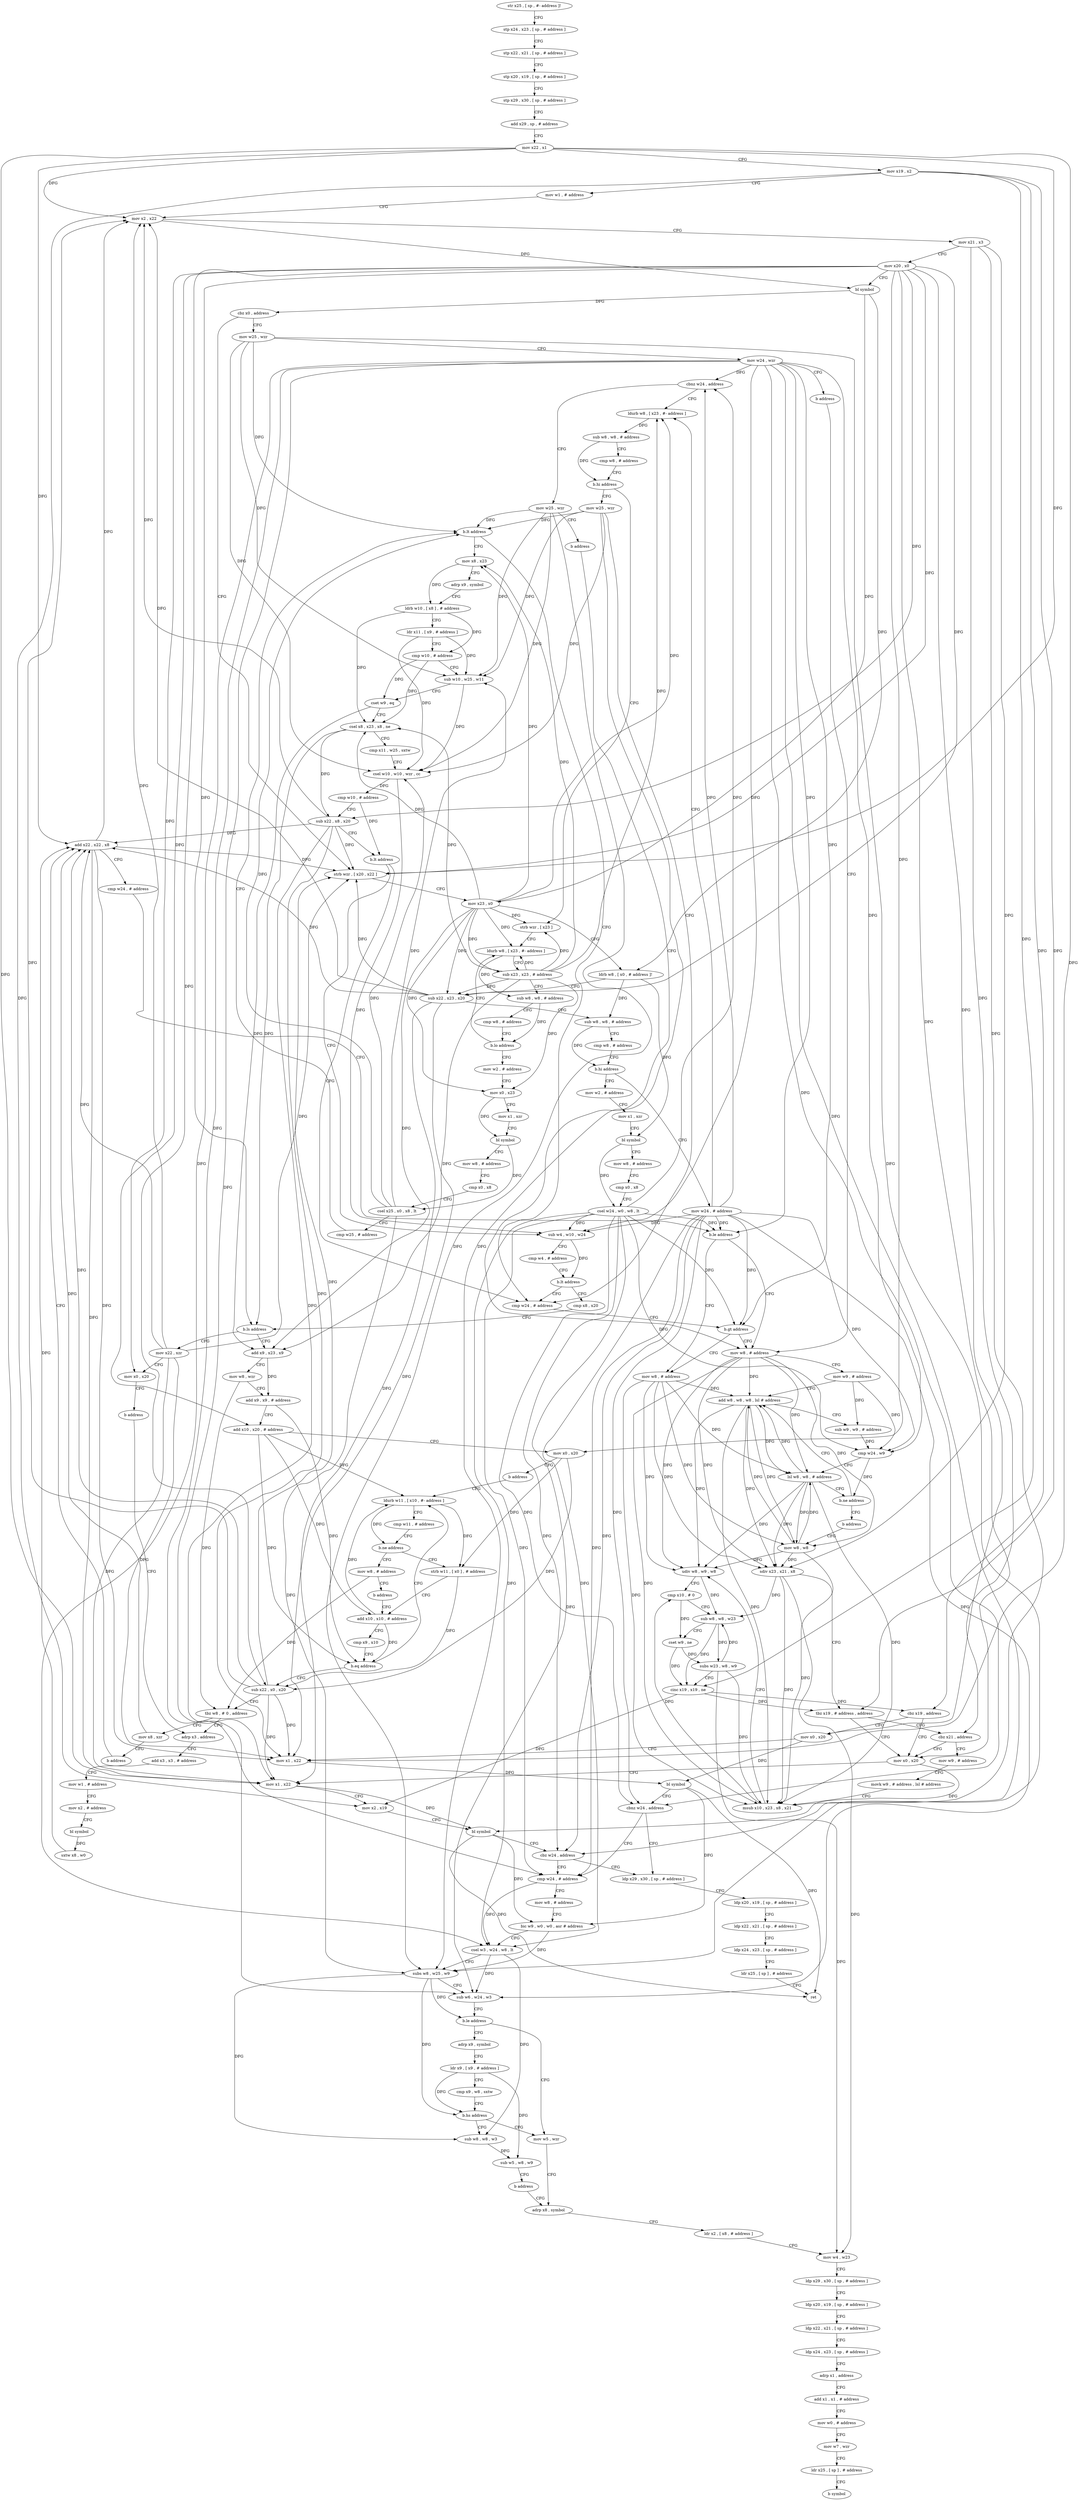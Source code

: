 digraph "func" {
"4209240" [label = "str x25 , [ sp , #- address ]!" ]
"4209244" [label = "stp x24 , x23 , [ sp , # address ]" ]
"4209248" [label = "stp x22 , x21 , [ sp , # address ]" ]
"4209252" [label = "stp x20 , x19 , [ sp , # address ]" ]
"4209256" [label = "stp x29 , x30 , [ sp , # address ]" ]
"4209260" [label = "add x29 , sp , # address" ]
"4209264" [label = "mov x22 , x1" ]
"4209268" [label = "mov x19 , x2" ]
"4209272" [label = "mov w1 , # address" ]
"4209276" [label = "mov x2 , x22" ]
"4209280" [label = "mov x21 , x3" ]
"4209284" [label = "mov x20 , x0" ]
"4209288" [label = "bl symbol" ]
"4209292" [label = "cbz x0 , address" ]
"4209360" [label = "mov w25 , wzr" ]
"4209296" [label = "strb wzr , [ x20 , x22 ]" ]
"4209364" [label = "mov w24 , wzr" ]
"4209368" [label = "b address" ]
"4209560" [label = "mov w8 , # address" ]
"4209300" [label = "mov x23 , x0" ]
"4209304" [label = "ldrb w8 , [ x0 , # address ]!" ]
"4209308" [label = "sub x22 , x23 , x20" ]
"4209312" [label = "sub w8 , w8 , # address" ]
"4209316" [label = "cmp w8 , # address" ]
"4209320" [label = "b.hi address" ]
"4209372" [label = "mov w24 , # address" ]
"4209324" [label = "mov w2 , # address" ]
"4209564" [label = "mov w9 , # address" ]
"4209568" [label = "add w8 , w8 , w8 , lsl # address" ]
"4209376" [label = "ldurb w8 , [ x23 , #- address ]" ]
"4209328" [label = "mov x1 , xzr" ]
"4209332" [label = "bl symbol" ]
"4209336" [label = "mov w8 , # address" ]
"4209340" [label = "cmp x0 , x8" ]
"4209344" [label = "csel w24 , w0 , w8 , lt" ]
"4209348" [label = "cbnz w24 , address" ]
"4209352" [label = "mov w25 , wzr" ]
"4209572" [label = "sub w9 , w9 , # address" ]
"4209576" [label = "cmp w24 , w9" ]
"4209580" [label = "lsl w8 , w8 , # address" ]
"4209584" [label = "b.ne address" ]
"4209588" [label = "b address" ]
"4209696" [label = "mov w8 , w8" ]
"4209548" [label = "mov w25 , wzr" ]
"4209552" [label = "cmp w24 , # address" ]
"4209392" [label = "strb wzr , [ x23 ]" ]
"4209396" [label = "ldurb w8 , [ x23 , #- address ]" ]
"4209380" [label = "sub w8 , w8 , # address" ]
"4209384" [label = "cmp w8 , # address" ]
"4209388" [label = "b.hi address" ]
"4209356" [label = "b address" ]
"4209700" [label = "sdiv x23 , x21 , x8" ]
"4209704" [label = "tbz x19 , # address , address" ]
"4209752" [label = "mov x0 , x20" ]
"4209708" [label = "cbz x21 , address" ]
"4209692" [label = "mov w8 , # address" ]
"4209400" [label = "sub x23 , x23 , # address" ]
"4209404" [label = "sub w8 , w8 , # address" ]
"4209408" [label = "cmp w8 , # address" ]
"4209412" [label = "b.lo address" ]
"4209416" [label = "mov w2 , # address" ]
"4209420" [label = "mov x0 , x23" ]
"4209424" [label = "mov x1 , xzr" ]
"4209428" [label = "bl symbol" ]
"4209432" [label = "mov w8 , # address" ]
"4209436" [label = "cmp x0 , x8" ]
"4209440" [label = "csel x25 , x0 , x8 , lt" ]
"4209444" [label = "cmp w25 , # address" ]
"4209448" [label = "b.lt address" ]
"4209452" [label = "mov x8 , x23" ]
"4209756" [label = "mov x1 , x22" ]
"4209760" [label = "mov x2 , x19" ]
"4209764" [label = "bl symbol" ]
"4209768" [label = "cbz w24 , address" ]
"4209900" [label = "ldp x29 , x30 , [ sp , # address ]" ]
"4209772" [label = "cmp w24 , # address" ]
"4209712" [label = "mov w9 , # address" ]
"4209556" [label = "b.gt address" ]
"4209456" [label = "adrp x9 , symbol" ]
"4209460" [label = "ldrb w10 , [ x8 ] , # address" ]
"4209464" [label = "ldr x11 , [ x9 , # address ]" ]
"4209468" [label = "cmp w10 , # address" ]
"4209472" [label = "sub w10 , w25 , w11" ]
"4209476" [label = "cset w9 , eq" ]
"4209480" [label = "csel x8 , x23 , x8 , ne" ]
"4209484" [label = "cmp x11 , w25 , sxtw" ]
"4209488" [label = "csel w10 , w10 , wzr , cc" ]
"4209492" [label = "cmp w10 , # address" ]
"4209496" [label = "sub x22 , x8 , x20" ]
"4209500" [label = "b.lt address" ]
"4209504" [label = "sub w4 , w10 , w24" ]
"4209904" [label = "ldp x20 , x19 , [ sp , # address ]" ]
"4209908" [label = "ldp x22 , x21 , [ sp , # address ]" ]
"4209912" [label = "ldp x24 , x23 , [ sp , # address ]" ]
"4209916" [label = "ldr x25 , [ sp ] , # address" ]
"4209920" [label = "ret" ]
"4209776" [label = "mov w8 , # address" ]
"4209780" [label = "bic w9 , w0 , w0 , asr # address" ]
"4209784" [label = "csel w3 , w24 , w8 , lt" ]
"4209788" [label = "subs w8 , w25 , w9" ]
"4209792" [label = "sub w6 , w24 , w3" ]
"4209796" [label = "b.le address" ]
"4209828" [label = "mov w5 , wzr" ]
"4209800" [label = "adrp x9 , symbol" ]
"4209716" [label = "movk w9 , # address , lsl # address" ]
"4209720" [label = "msub x10 , x23 , x8 , x21" ]
"4209724" [label = "udiv w8 , w9 , w8" ]
"4209728" [label = "cmp x10 , # 0" ]
"4209732" [label = "sub w8 , w8 , w23" ]
"4209736" [label = "cset w9 , ne" ]
"4209740" [label = "subs w23 , w8 , w9" ]
"4209744" [label = "cinc x19 , x19 , ne" ]
"4209748" [label = "cbz x19 , address" ]
"4209884" [label = "mov x0 , x20" ]
"4209508" [label = "cmp w4 , # address" ]
"4209512" [label = "b.lt address" ]
"4209516" [label = "cmp x8 , x20" ]
"4209832" [label = "adrp x8 , symbol" ]
"4209804" [label = "ldr x9 , [ x9 , # address ]" ]
"4209808" [label = "cmp x9 , w8 , sxtw" ]
"4209812" [label = "b.hs address" ]
"4209816" [label = "sub w8 , w8 , w3" ]
"4209888" [label = "mov x1 , x22" ]
"4209892" [label = "bl symbol" ]
"4209896" [label = "cbnz w24 , address" ]
"4209520" [label = "b.ls address" ]
"4209628" [label = "mov x22 , xzr" ]
"4209524" [label = "add x9 , x23 , x9" ]
"4209820" [label = "sub w5 , w8 , w9" ]
"4209824" [label = "b address" ]
"4209632" [label = "mov x0 , x20" ]
"4209636" [label = "b address" ]
"4209656" [label = "adrp x3 , address" ]
"4209528" [label = "mov w8 , wzr" ]
"4209532" [label = "add x9 , x9 , # address" ]
"4209536" [label = "add x10 , x20 , # address" ]
"4209540" [label = "mov x0 , x20" ]
"4209544" [label = "b address" ]
"4209608" [label = "ldurb w11 , [ x10 , #- address ]" ]
"4209836" [label = "ldr x2 , [ x8 , # address ]" ]
"4209840" [label = "mov w4 , w23" ]
"4209844" [label = "ldp x29 , x30 , [ sp , # address ]" ]
"4209848" [label = "ldp x20 , x19 , [ sp , # address ]" ]
"4209852" [label = "ldp x22 , x21 , [ sp , # address ]" ]
"4209856" [label = "ldp x24 , x23 , [ sp , # address ]" ]
"4209860" [label = "adrp x1 , address" ]
"4209864" [label = "add x1 , x1 , # address" ]
"4209868" [label = "mov w0 , # address" ]
"4209872" [label = "mov w7 , wzr" ]
"4209876" [label = "ldr x25 , [ sp ] , # address" ]
"4209880" [label = "b symbol" ]
"4209660" [label = "add x3 , x3 , # address" ]
"4209664" [label = "mov w1 , # address" ]
"4209668" [label = "mov x2 , # address" ]
"4209672" [label = "bl symbol" ]
"4209676" [label = "sxtw x8 , w0" ]
"4209680" [label = "add x22 , x22 , x8" ]
"4209612" [label = "cmp w11 , # address" ]
"4209616" [label = "b.ne address" ]
"4209592" [label = "strb w11 , [ x0 ] , # address" ]
"4209620" [label = "mov w8 , # address" ]
"4209596" [label = "add x10 , x10 , # address" ]
"4209624" [label = "b address" ]
"4209640" [label = "sub x22 , x0 , x20" ]
"4209644" [label = "tbz w8 , # 0 , address" ]
"4209648" [label = "mov x8 , xzr" ]
"4209600" [label = "cmp x9 , x10" ]
"4209604" [label = "b.eq address" ]
"4209652" [label = "b address" ]
"4209684" [label = "cmp w24 , # address" ]
"4209688" [label = "b.le address" ]
"4209240" -> "4209244" [ label = "CFG" ]
"4209244" -> "4209248" [ label = "CFG" ]
"4209248" -> "4209252" [ label = "CFG" ]
"4209252" -> "4209256" [ label = "CFG" ]
"4209256" -> "4209260" [ label = "CFG" ]
"4209260" -> "4209264" [ label = "CFG" ]
"4209264" -> "4209268" [ label = "CFG" ]
"4209264" -> "4209276" [ label = "DFG" ]
"4209264" -> "4209296" [ label = "DFG" ]
"4209264" -> "4209756" [ label = "DFG" ]
"4209264" -> "4209888" [ label = "DFG" ]
"4209264" -> "4209680" [ label = "DFG" ]
"4209268" -> "4209272" [ label = "CFG" ]
"4209268" -> "4209704" [ label = "DFG" ]
"4209268" -> "4209760" [ label = "DFG" ]
"4209268" -> "4209744" [ label = "DFG" ]
"4209268" -> "4209748" [ label = "DFG" ]
"4209272" -> "4209276" [ label = "CFG" ]
"4209276" -> "4209280" [ label = "CFG" ]
"4209276" -> "4209288" [ label = "DFG" ]
"4209280" -> "4209284" [ label = "CFG" ]
"4209280" -> "4209700" [ label = "DFG" ]
"4209280" -> "4209708" [ label = "DFG" ]
"4209280" -> "4209720" [ label = "DFG" ]
"4209284" -> "4209288" [ label = "CFG" ]
"4209284" -> "4209296" [ label = "DFG" ]
"4209284" -> "4209308" [ label = "DFG" ]
"4209284" -> "4209752" [ label = "DFG" ]
"4209284" -> "4209884" [ label = "DFG" ]
"4209284" -> "4209496" [ label = "DFG" ]
"4209284" -> "4209520" [ label = "DFG" ]
"4209284" -> "4209632" [ label = "DFG" ]
"4209284" -> "4209536" [ label = "DFG" ]
"4209284" -> "4209540" [ label = "DFG" ]
"4209284" -> "4209640" [ label = "DFG" ]
"4209288" -> "4209292" [ label = "DFG" ]
"4209288" -> "4209300" [ label = "DFG" ]
"4209288" -> "4209304" [ label = "DFG" ]
"4209292" -> "4209360" [ label = "CFG" ]
"4209292" -> "4209296" [ label = "CFG" ]
"4209360" -> "4209364" [ label = "CFG" ]
"4209360" -> "4209448" [ label = "DFG" ]
"4209360" -> "4209788" [ label = "DFG" ]
"4209360" -> "4209472" [ label = "DFG" ]
"4209360" -> "4209488" [ label = "DFG" ]
"4209296" -> "4209300" [ label = "CFG" ]
"4209364" -> "4209368" [ label = "CFG" ]
"4209364" -> "4209576" [ label = "DFG" ]
"4209364" -> "4209348" [ label = "DFG" ]
"4209364" -> "4209556" [ label = "DFG" ]
"4209364" -> "4209768" [ label = "DFG" ]
"4209364" -> "4209772" [ label = "DFG" ]
"4209364" -> "4209784" [ label = "DFG" ]
"4209364" -> "4209792" [ label = "DFG" ]
"4209364" -> "4209896" [ label = "DFG" ]
"4209364" -> "4209504" [ label = "DFG" ]
"4209364" -> "4209688" [ label = "DFG" ]
"4209368" -> "4209560" [ label = "CFG" ]
"4209560" -> "4209564" [ label = "CFG" ]
"4209560" -> "4209568" [ label = "DFG" ]
"4209560" -> "4209580" [ label = "DFG" ]
"4209560" -> "4209696" [ label = "DFG" ]
"4209560" -> "4209700" [ label = "DFG" ]
"4209560" -> "4209720" [ label = "DFG" ]
"4209560" -> "4209724" [ label = "DFG" ]
"4209300" -> "4209304" [ label = "CFG" ]
"4209300" -> "4209308" [ label = "DFG" ]
"4209300" -> "4209376" [ label = "DFG" ]
"4209300" -> "4209392" [ label = "DFG" ]
"4209300" -> "4209396" [ label = "DFG" ]
"4209300" -> "4209400" [ label = "DFG" ]
"4209300" -> "4209420" [ label = "DFG" ]
"4209300" -> "4209452" [ label = "DFG" ]
"4209300" -> "4209480" [ label = "DFG" ]
"4209300" -> "4209524" [ label = "DFG" ]
"4209304" -> "4209308" [ label = "CFG" ]
"4209304" -> "4209332" [ label = "DFG" ]
"4209304" -> "4209312" [ label = "DFG" ]
"4209308" -> "4209312" [ label = "CFG" ]
"4209308" -> "4209276" [ label = "DFG" ]
"4209308" -> "4209296" [ label = "DFG" ]
"4209308" -> "4209756" [ label = "DFG" ]
"4209308" -> "4209888" [ label = "DFG" ]
"4209308" -> "4209680" [ label = "DFG" ]
"4209312" -> "4209316" [ label = "CFG" ]
"4209312" -> "4209320" [ label = "DFG" ]
"4209316" -> "4209320" [ label = "CFG" ]
"4209320" -> "4209372" [ label = "CFG" ]
"4209320" -> "4209324" [ label = "CFG" ]
"4209372" -> "4209376" [ label = "CFG" ]
"4209372" -> "4209576" [ label = "DFG" ]
"4209372" -> "4209348" [ label = "DFG" ]
"4209372" -> "4209556" [ label = "DFG" ]
"4209372" -> "4209768" [ label = "DFG" ]
"4209372" -> "4209772" [ label = "DFG" ]
"4209372" -> "4209784" [ label = "DFG" ]
"4209372" -> "4209792" [ label = "DFG" ]
"4209372" -> "4209896" [ label = "DFG" ]
"4209372" -> "4209504" [ label = "DFG" ]
"4209372" -> "4209688" [ label = "DFG" ]
"4209324" -> "4209328" [ label = "CFG" ]
"4209564" -> "4209568" [ label = "CFG" ]
"4209564" -> "4209572" [ label = "DFG" ]
"4209564" -> "4209576" [ label = "DFG" ]
"4209568" -> "4209572" [ label = "CFG" ]
"4209568" -> "4209580" [ label = "DFG" ]
"4209568" -> "4209696" [ label = "DFG" ]
"4209568" -> "4209700" [ label = "DFG" ]
"4209568" -> "4209720" [ label = "DFG" ]
"4209568" -> "4209724" [ label = "DFG" ]
"4209376" -> "4209380" [ label = "DFG" ]
"4209328" -> "4209332" [ label = "CFG" ]
"4209332" -> "4209336" [ label = "CFG" ]
"4209332" -> "4209344" [ label = "DFG" ]
"4209336" -> "4209340" [ label = "CFG" ]
"4209340" -> "4209344" [ label = "CFG" ]
"4209344" -> "4209348" [ label = "DFG" ]
"4209344" -> "4209576" [ label = "DFG" ]
"4209344" -> "4209556" [ label = "DFG" ]
"4209344" -> "4209768" [ label = "DFG" ]
"4209344" -> "4209772" [ label = "DFG" ]
"4209344" -> "4209784" [ label = "DFG" ]
"4209344" -> "4209792" [ label = "DFG" ]
"4209344" -> "4209896" [ label = "DFG" ]
"4209344" -> "4209504" [ label = "DFG" ]
"4209344" -> "4209688" [ label = "DFG" ]
"4209348" -> "4209376" [ label = "CFG" ]
"4209348" -> "4209352" [ label = "CFG" ]
"4209352" -> "4209356" [ label = "CFG" ]
"4209352" -> "4209448" [ label = "DFG" ]
"4209352" -> "4209788" [ label = "DFG" ]
"4209352" -> "4209472" [ label = "DFG" ]
"4209352" -> "4209488" [ label = "DFG" ]
"4209572" -> "4209576" [ label = "DFG" ]
"4209576" -> "4209580" [ label = "CFG" ]
"4209576" -> "4209584" [ label = "DFG" ]
"4209580" -> "4209584" [ label = "CFG" ]
"4209580" -> "4209568" [ label = "DFG" ]
"4209580" -> "4209696" [ label = "DFG" ]
"4209580" -> "4209700" [ label = "DFG" ]
"4209580" -> "4209720" [ label = "DFG" ]
"4209580" -> "4209724" [ label = "DFG" ]
"4209584" -> "4209568" [ label = "CFG" ]
"4209584" -> "4209588" [ label = "CFG" ]
"4209588" -> "4209696" [ label = "CFG" ]
"4209696" -> "4209700" [ label = "DFG" ]
"4209696" -> "4209568" [ label = "DFG" ]
"4209696" -> "4209580" [ label = "DFG" ]
"4209696" -> "4209720" [ label = "DFG" ]
"4209696" -> "4209724" [ label = "DFG" ]
"4209548" -> "4209552" [ label = "CFG" ]
"4209548" -> "4209448" [ label = "DFG" ]
"4209548" -> "4209788" [ label = "DFG" ]
"4209548" -> "4209472" [ label = "DFG" ]
"4209548" -> "4209488" [ label = "DFG" ]
"4209552" -> "4209556" [ label = "CFG" ]
"4209392" -> "4209396" [ label = "CFG" ]
"4209396" -> "4209400" [ label = "CFG" ]
"4209396" -> "4209404" [ label = "DFG" ]
"4209380" -> "4209384" [ label = "CFG" ]
"4209380" -> "4209388" [ label = "DFG" ]
"4209384" -> "4209388" [ label = "CFG" ]
"4209388" -> "4209548" [ label = "CFG" ]
"4209388" -> "4209392" [ label = "CFG" ]
"4209356" -> "4209560" [ label = "CFG" ]
"4209700" -> "4209704" [ label = "CFG" ]
"4209700" -> "4209720" [ label = "DFG" ]
"4209700" -> "4209732" [ label = "DFG" ]
"4209700" -> "4209840" [ label = "DFG" ]
"4209704" -> "4209752" [ label = "CFG" ]
"4209704" -> "4209708" [ label = "CFG" ]
"4209752" -> "4209756" [ label = "CFG" ]
"4209752" -> "4209764" [ label = "DFG" ]
"4209708" -> "4209752" [ label = "CFG" ]
"4209708" -> "4209712" [ label = "CFG" ]
"4209692" -> "4209696" [ label = "DFG" ]
"4209692" -> "4209568" [ label = "DFG" ]
"4209692" -> "4209580" [ label = "DFG" ]
"4209692" -> "4209700" [ label = "DFG" ]
"4209692" -> "4209720" [ label = "DFG" ]
"4209692" -> "4209724" [ label = "DFG" ]
"4209400" -> "4209404" [ label = "CFG" ]
"4209400" -> "4209376" [ label = "DFG" ]
"4209400" -> "4209392" [ label = "DFG" ]
"4209400" -> "4209396" [ label = "DFG" ]
"4209400" -> "4209308" [ label = "DFG" ]
"4209400" -> "4209420" [ label = "DFG" ]
"4209400" -> "4209452" [ label = "DFG" ]
"4209400" -> "4209480" [ label = "DFG" ]
"4209400" -> "4209524" [ label = "DFG" ]
"4209404" -> "4209408" [ label = "CFG" ]
"4209404" -> "4209412" [ label = "DFG" ]
"4209408" -> "4209412" [ label = "CFG" ]
"4209412" -> "4209396" [ label = "CFG" ]
"4209412" -> "4209416" [ label = "CFG" ]
"4209416" -> "4209420" [ label = "CFG" ]
"4209420" -> "4209424" [ label = "CFG" ]
"4209420" -> "4209428" [ label = "DFG" ]
"4209424" -> "4209428" [ label = "CFG" ]
"4209428" -> "4209432" [ label = "CFG" ]
"4209428" -> "4209440" [ label = "DFG" ]
"4209432" -> "4209436" [ label = "CFG" ]
"4209436" -> "4209440" [ label = "CFG" ]
"4209440" -> "4209444" [ label = "CFG" ]
"4209440" -> "4209448" [ label = "DFG" ]
"4209440" -> "4209788" [ label = "DFG" ]
"4209440" -> "4209472" [ label = "DFG" ]
"4209440" -> "4209488" [ label = "DFG" ]
"4209444" -> "4209448" [ label = "CFG" ]
"4209448" -> "4209552" [ label = "CFG" ]
"4209448" -> "4209452" [ label = "CFG" ]
"4209452" -> "4209456" [ label = "CFG" ]
"4209452" -> "4209460" [ label = "DFG" ]
"4209756" -> "4209760" [ label = "CFG" ]
"4209756" -> "4209764" [ label = "DFG" ]
"4209760" -> "4209764" [ label = "CFG" ]
"4209764" -> "4209768" [ label = "CFG" ]
"4209764" -> "4209920" [ label = "DFG" ]
"4209764" -> "4209780" [ label = "DFG" ]
"4209768" -> "4209900" [ label = "CFG" ]
"4209768" -> "4209772" [ label = "CFG" ]
"4209900" -> "4209904" [ label = "CFG" ]
"4209772" -> "4209776" [ label = "CFG" ]
"4209772" -> "4209784" [ label = "DFG" ]
"4209712" -> "4209716" [ label = "CFG" ]
"4209556" -> "4209692" [ label = "CFG" ]
"4209556" -> "4209560" [ label = "CFG" ]
"4209456" -> "4209460" [ label = "CFG" ]
"4209460" -> "4209464" [ label = "CFG" ]
"4209460" -> "4209468" [ label = "DFG" ]
"4209460" -> "4209480" [ label = "DFG" ]
"4209464" -> "4209468" [ label = "CFG" ]
"4209464" -> "4209472" [ label = "DFG" ]
"4209464" -> "4209488" [ label = "DFG" ]
"4209468" -> "4209472" [ label = "CFG" ]
"4209468" -> "4209476" [ label = "DFG" ]
"4209468" -> "4209480" [ label = "DFG" ]
"4209472" -> "4209476" [ label = "CFG" ]
"4209472" -> "4209488" [ label = "DFG" ]
"4209476" -> "4209480" [ label = "CFG" ]
"4209476" -> "4209524" [ label = "DFG" ]
"4209480" -> "4209484" [ label = "CFG" ]
"4209480" -> "4209496" [ label = "DFG" ]
"4209480" -> "4209520" [ label = "DFG" ]
"4209484" -> "4209488" [ label = "CFG" ]
"4209488" -> "4209492" [ label = "DFG" ]
"4209488" -> "4209504" [ label = "DFG" ]
"4209492" -> "4209496" [ label = "CFG" ]
"4209492" -> "4209500" [ label = "DFG" ]
"4209496" -> "4209500" [ label = "CFG" ]
"4209496" -> "4209276" [ label = "DFG" ]
"4209496" -> "4209296" [ label = "DFG" ]
"4209496" -> "4209756" [ label = "DFG" ]
"4209496" -> "4209888" [ label = "DFG" ]
"4209496" -> "4209680" [ label = "DFG" ]
"4209500" -> "4209552" [ label = "CFG" ]
"4209500" -> "4209504" [ label = "CFG" ]
"4209504" -> "4209508" [ label = "CFG" ]
"4209504" -> "4209512" [ label = "DFG" ]
"4209904" -> "4209908" [ label = "CFG" ]
"4209908" -> "4209912" [ label = "CFG" ]
"4209912" -> "4209916" [ label = "CFG" ]
"4209916" -> "4209920" [ label = "CFG" ]
"4209776" -> "4209780" [ label = "CFG" ]
"4209780" -> "4209784" [ label = "CFG" ]
"4209780" -> "4209788" [ label = "DFG" ]
"4209784" -> "4209788" [ label = "CFG" ]
"4209784" -> "4209792" [ label = "DFG" ]
"4209784" -> "4209816" [ label = "DFG" ]
"4209788" -> "4209792" [ label = "CFG" ]
"4209788" -> "4209812" [ label = "DFG" ]
"4209788" -> "4209816" [ label = "DFG" ]
"4209788" -> "4209796" [ label = "DFG" ]
"4209792" -> "4209796" [ label = "CFG" ]
"4209796" -> "4209828" [ label = "CFG" ]
"4209796" -> "4209800" [ label = "CFG" ]
"4209828" -> "4209832" [ label = "CFG" ]
"4209800" -> "4209804" [ label = "CFG" ]
"4209716" -> "4209720" [ label = "CFG" ]
"4209720" -> "4209724" [ label = "CFG" ]
"4209720" -> "4209728" [ label = "DFG" ]
"4209724" -> "4209728" [ label = "CFG" ]
"4209724" -> "4209732" [ label = "DFG" ]
"4209728" -> "4209732" [ label = "CFG" ]
"4209728" -> "4209736" [ label = "DFG" ]
"4209732" -> "4209736" [ label = "CFG" ]
"4209732" -> "4209740" [ label = "DFG" ]
"4209732" -> "4209744" [ label = "DFG" ]
"4209736" -> "4209740" [ label = "DFG" ]
"4209736" -> "4209744" [ label = "DFG" ]
"4209740" -> "4209744" [ label = "CFG" ]
"4209740" -> "4209732" [ label = "DFG" ]
"4209740" -> "4209720" [ label = "DFG" ]
"4209740" -> "4209840" [ label = "DFG" ]
"4209744" -> "4209748" [ label = "DFG" ]
"4209744" -> "4209704" [ label = "DFG" ]
"4209744" -> "4209760" [ label = "DFG" ]
"4209748" -> "4209884" [ label = "CFG" ]
"4209748" -> "4209752" [ label = "CFG" ]
"4209884" -> "4209888" [ label = "CFG" ]
"4209884" -> "4209892" [ label = "DFG" ]
"4209508" -> "4209512" [ label = "CFG" ]
"4209512" -> "4209552" [ label = "CFG" ]
"4209512" -> "4209516" [ label = "CFG" ]
"4209516" -> "4209520" [ label = "CFG" ]
"4209832" -> "4209836" [ label = "CFG" ]
"4209804" -> "4209808" [ label = "CFG" ]
"4209804" -> "4209812" [ label = "DFG" ]
"4209804" -> "4209820" [ label = "DFG" ]
"4209808" -> "4209812" [ label = "CFG" ]
"4209812" -> "4209828" [ label = "CFG" ]
"4209812" -> "4209816" [ label = "CFG" ]
"4209816" -> "4209820" [ label = "DFG" ]
"4209888" -> "4209892" [ label = "DFG" ]
"4209892" -> "4209896" [ label = "CFG" ]
"4209892" -> "4209780" [ label = "DFG" ]
"4209892" -> "4209920" [ label = "DFG" ]
"4209896" -> "4209772" [ label = "CFG" ]
"4209896" -> "4209900" [ label = "CFG" ]
"4209520" -> "4209628" [ label = "CFG" ]
"4209520" -> "4209524" [ label = "CFG" ]
"4209628" -> "4209632" [ label = "CFG" ]
"4209628" -> "4209276" [ label = "DFG" ]
"4209628" -> "4209296" [ label = "DFG" ]
"4209628" -> "4209756" [ label = "DFG" ]
"4209628" -> "4209888" [ label = "DFG" ]
"4209628" -> "4209680" [ label = "DFG" ]
"4209524" -> "4209528" [ label = "CFG" ]
"4209524" -> "4209532" [ label = "DFG" ]
"4209820" -> "4209824" [ label = "CFG" ]
"4209824" -> "4209832" [ label = "CFG" ]
"4209632" -> "4209636" [ label = "CFG" ]
"4209636" -> "4209656" [ label = "CFG" ]
"4209656" -> "4209660" [ label = "CFG" ]
"4209528" -> "4209532" [ label = "CFG" ]
"4209528" -> "4209644" [ label = "DFG" ]
"4209532" -> "4209536" [ label = "CFG" ]
"4209532" -> "4209604" [ label = "DFG" ]
"4209536" -> "4209540" [ label = "CFG" ]
"4209536" -> "4209608" [ label = "DFG" ]
"4209536" -> "4209596" [ label = "DFG" ]
"4209536" -> "4209604" [ label = "DFG" ]
"4209540" -> "4209544" [ label = "CFG" ]
"4209540" -> "4209592" [ label = "DFG" ]
"4209540" -> "4209640" [ label = "DFG" ]
"4209544" -> "4209608" [ label = "CFG" ]
"4209608" -> "4209612" [ label = "CFG" ]
"4209608" -> "4209616" [ label = "DFG" ]
"4209608" -> "4209592" [ label = "DFG" ]
"4209836" -> "4209840" [ label = "CFG" ]
"4209840" -> "4209844" [ label = "CFG" ]
"4209844" -> "4209848" [ label = "CFG" ]
"4209848" -> "4209852" [ label = "CFG" ]
"4209852" -> "4209856" [ label = "CFG" ]
"4209856" -> "4209860" [ label = "CFG" ]
"4209860" -> "4209864" [ label = "CFG" ]
"4209864" -> "4209868" [ label = "CFG" ]
"4209868" -> "4209872" [ label = "CFG" ]
"4209872" -> "4209876" [ label = "CFG" ]
"4209876" -> "4209880" [ label = "CFG" ]
"4209660" -> "4209664" [ label = "CFG" ]
"4209664" -> "4209668" [ label = "CFG" ]
"4209668" -> "4209672" [ label = "CFG" ]
"4209672" -> "4209676" [ label = "DFG" ]
"4209676" -> "4209680" [ label = "DFG" ]
"4209680" -> "4209684" [ label = "CFG" ]
"4209680" -> "4209276" [ label = "DFG" ]
"4209680" -> "4209296" [ label = "DFG" ]
"4209680" -> "4209756" [ label = "DFG" ]
"4209680" -> "4209888" [ label = "DFG" ]
"4209612" -> "4209616" [ label = "CFG" ]
"4209616" -> "4209592" [ label = "CFG" ]
"4209616" -> "4209620" [ label = "CFG" ]
"4209592" -> "4209596" [ label = "CFG" ]
"4209592" -> "4209640" [ label = "DFG" ]
"4209620" -> "4209624" [ label = "CFG" ]
"4209620" -> "4209644" [ label = "DFG" ]
"4209596" -> "4209600" [ label = "CFG" ]
"4209596" -> "4209608" [ label = "DFG" ]
"4209596" -> "4209604" [ label = "DFG" ]
"4209624" -> "4209596" [ label = "CFG" ]
"4209640" -> "4209644" [ label = "CFG" ]
"4209640" -> "4209276" [ label = "DFG" ]
"4209640" -> "4209296" [ label = "DFG" ]
"4209640" -> "4209756" [ label = "DFG" ]
"4209640" -> "4209888" [ label = "DFG" ]
"4209640" -> "4209680" [ label = "DFG" ]
"4209644" -> "4209656" [ label = "CFG" ]
"4209644" -> "4209648" [ label = "CFG" ]
"4209648" -> "4209652" [ label = "CFG" ]
"4209648" -> "4209680" [ label = "DFG" ]
"4209600" -> "4209604" [ label = "CFG" ]
"4209604" -> "4209640" [ label = "CFG" ]
"4209604" -> "4209608" [ label = "CFG" ]
"4209652" -> "4209680" [ label = "CFG" ]
"4209684" -> "4209688" [ label = "CFG" ]
"4209688" -> "4209560" [ label = "CFG" ]
"4209688" -> "4209692" [ label = "CFG" ]
}
